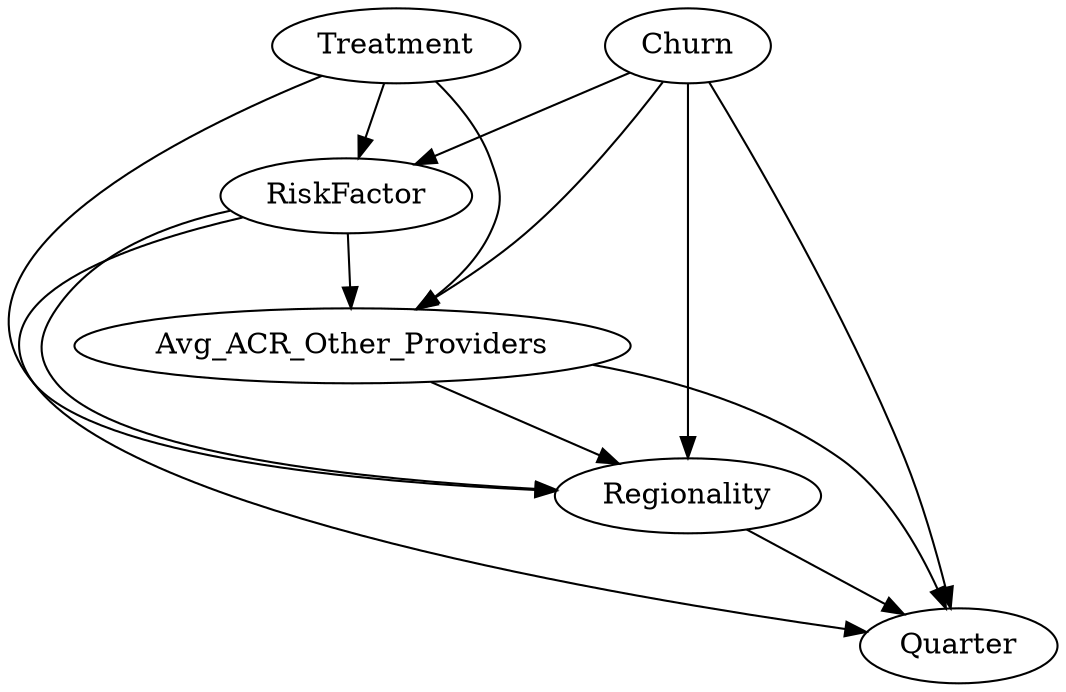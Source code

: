 strict digraph {
Quarter;
RiskFactor;
Regionality;
Treatment;
Avg_ACR_Other_Providers;
Churn;
RiskFactor -> Quarter [origin=learned, weight=0.6293157404738965];
RiskFactor -> Regionality [origin=learned, weight=3.8636016993116074];
RiskFactor -> Avg_ACR_Other_Providers [origin=learned, weight=0.6936093172064389];
Regionality -> Quarter [origin=learned, weight=7.286078122251259];
Treatment -> RiskFactor [origin=learned, weight=0.10209921366609086];
Treatment -> Regionality [origin=learned, weight=0.5789774953942768];
Treatment -> Avg_ACR_Other_Providers [origin=learned, weight=0.3147785283487345];
Avg_ACR_Other_Providers -> Quarter [origin=learned, weight=0.24955014947901838];
Avg_ACR_Other_Providers -> Regionality [origin=learned, weight="-1.2783366267629315"];
Churn -> Quarter [origin=learned, weight=10.795674239270939];
Churn -> RiskFactor [origin=learned, weight=6.280150670500064];
Churn -> Regionality [origin=learned, weight=14.763173541387532];
Churn -> Avg_ACR_Other_Providers [origin=learned, weight=0.6182893440666619];
}
